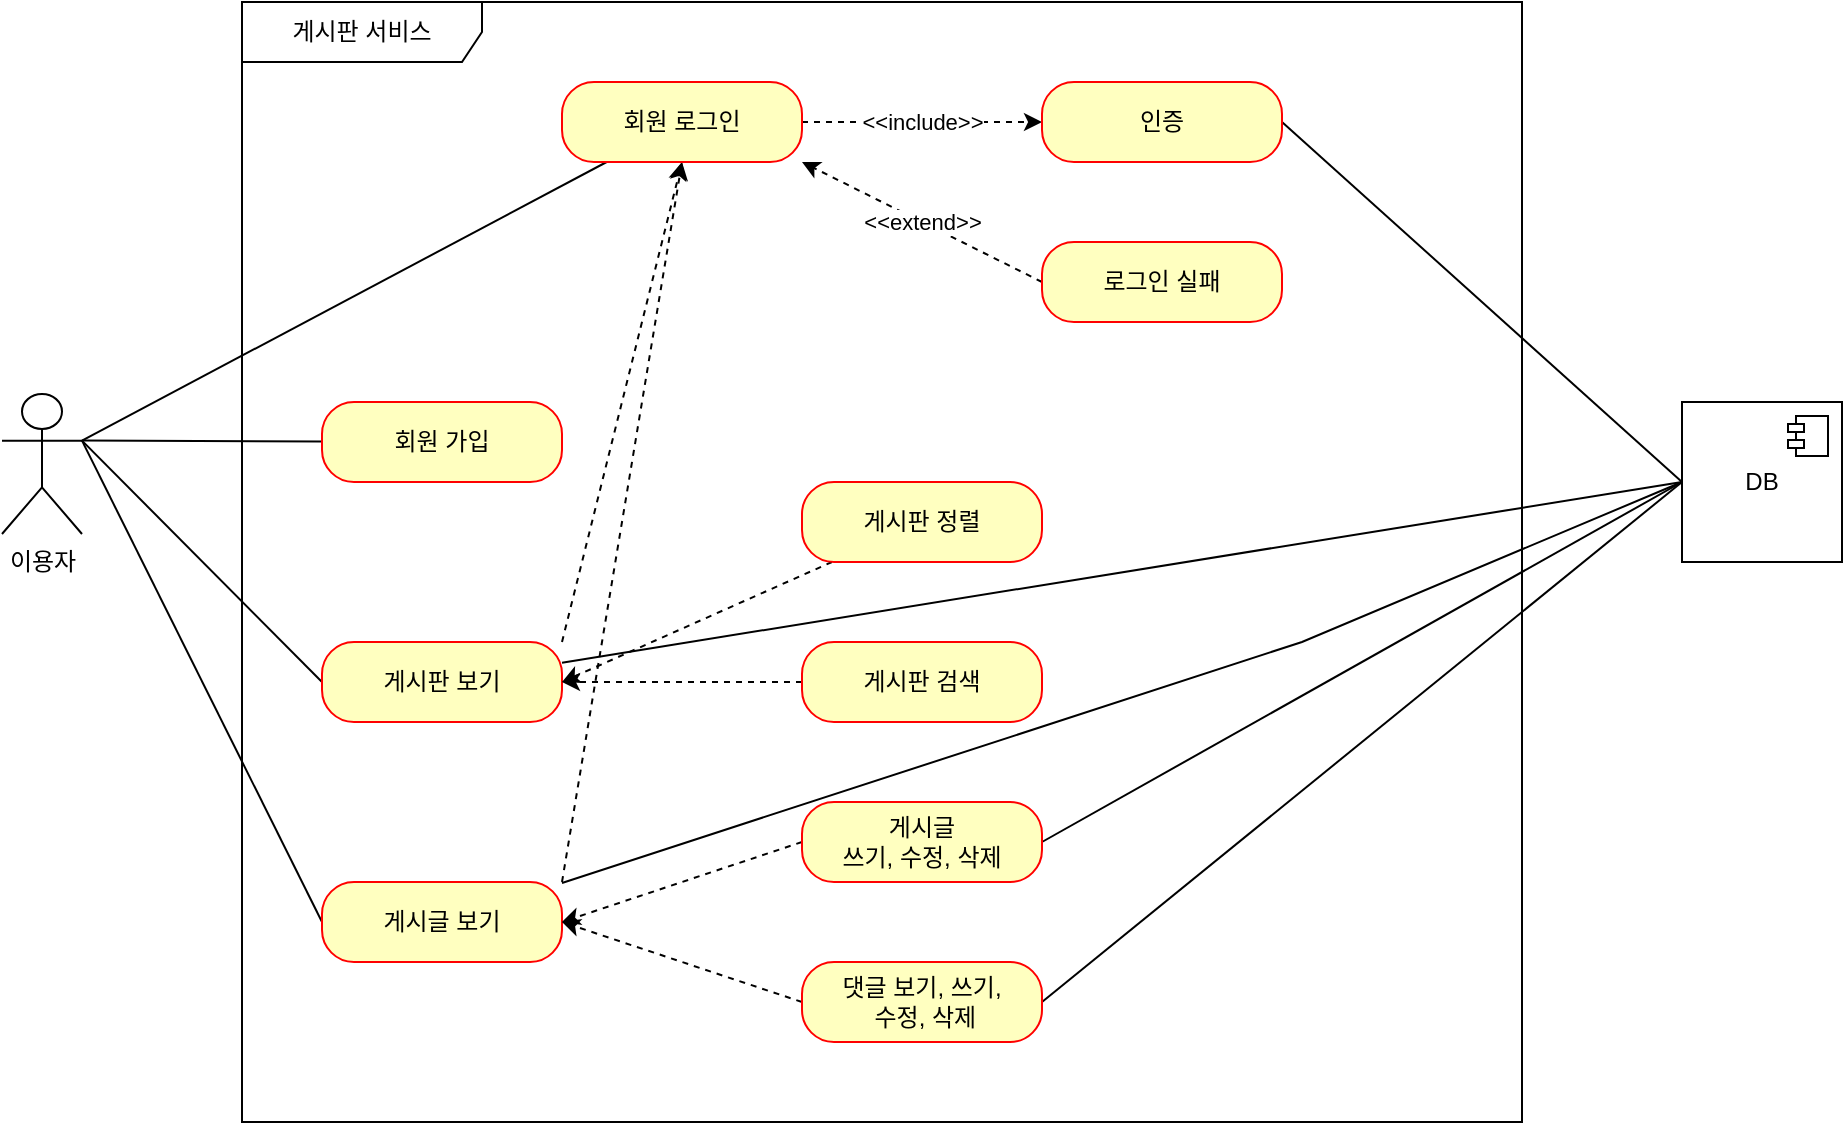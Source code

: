 <mxfile version="21.7.2" type="github">
  <diagram name="페이지-1" id="PBw5DHDlA6lM6pFcwrjj">
    <mxGraphModel dx="443" dy="797" grid="1" gridSize="10" guides="1" tooltips="1" connect="1" arrows="1" fold="1" page="1" pageScale="1" pageWidth="827" pageHeight="1169" math="0" shadow="0">
      <root>
        <mxCell id="0" />
        <mxCell id="1" parent="0" />
        <mxCell id="rL-R7GTO3yy6bCNw1b5O-1" value="이용자" style="shape=umlActor;verticalLabelPosition=bottom;verticalAlign=top;html=1;outlineConnect=0;" vertex="1" parent="1">
          <mxGeometry x="40" y="356" width="40" height="70" as="geometry" />
        </mxCell>
        <mxCell id="rL-R7GTO3yy6bCNw1b5O-2" value="게시판 서비스" style="shape=umlFrame;whiteSpace=wrap;html=1;pointerEvents=0;width=120;height=30;" vertex="1" parent="1">
          <mxGeometry x="160" y="160" width="640" height="560" as="geometry" />
        </mxCell>
        <mxCell id="rL-R7GTO3yy6bCNw1b5O-25" style="rounded=0;orthogonalLoop=1;jettySize=auto;html=1;entryX=1;entryY=0.333;entryDx=0;entryDy=0;entryPerimeter=0;endArrow=none;endFill=0;" edge="1" parent="1" source="rL-R7GTO3yy6bCNw1b5O-4" target="rL-R7GTO3yy6bCNw1b5O-1">
          <mxGeometry relative="1" as="geometry" />
        </mxCell>
        <mxCell id="rL-R7GTO3yy6bCNw1b5O-4" value="회원 가입" style="rounded=1;whiteSpace=wrap;html=1;arcSize=40;fontColor=#000000;fillColor=#ffffc0;strokeColor=#ff0000;" vertex="1" parent="1">
          <mxGeometry x="200" y="360" width="120" height="40" as="geometry" />
        </mxCell>
        <mxCell id="rL-R7GTO3yy6bCNw1b5O-27" style="rounded=0;orthogonalLoop=1;jettySize=auto;html=1;entryX=1;entryY=0.333;entryDx=0;entryDy=0;entryPerimeter=0;endArrow=none;endFill=0;exitX=0;exitY=0.5;exitDx=0;exitDy=0;" edge="1" parent="1" source="rL-R7GTO3yy6bCNw1b5O-6" target="rL-R7GTO3yy6bCNw1b5O-1">
          <mxGeometry relative="1" as="geometry" />
        </mxCell>
        <mxCell id="rL-R7GTO3yy6bCNw1b5O-32" style="rounded=0;orthogonalLoop=1;jettySize=auto;html=1;entryX=0.5;entryY=1;entryDx=0;entryDy=0;dashed=1;exitX=1;exitY=0;exitDx=0;exitDy=0;" edge="1" parent="1" source="rL-R7GTO3yy6bCNw1b5O-6" target="rL-R7GTO3yy6bCNw1b5O-8">
          <mxGeometry relative="1" as="geometry" />
        </mxCell>
        <mxCell id="rL-R7GTO3yy6bCNw1b5O-42" style="rounded=0;orthogonalLoop=1;jettySize=auto;html=1;entryX=0;entryY=0.5;entryDx=0;entryDy=0;endArrow=none;endFill=0;" edge="1" parent="1" source="rL-R7GTO3yy6bCNw1b5O-6" target="rL-R7GTO3yy6bCNw1b5O-39">
          <mxGeometry relative="1" as="geometry" />
        </mxCell>
        <mxCell id="rL-R7GTO3yy6bCNw1b5O-6" value="게시판 보기" style="rounded=1;whiteSpace=wrap;html=1;arcSize=40;fontColor=#000000;fillColor=#ffffc0;strokeColor=#ff0000;" vertex="1" parent="1">
          <mxGeometry x="200" y="480" width="120" height="40" as="geometry" />
        </mxCell>
        <mxCell id="rL-R7GTO3yy6bCNw1b5O-28" style="rounded=0;orthogonalLoop=1;jettySize=auto;html=1;entryX=1;entryY=0.333;entryDx=0;entryDy=0;entryPerimeter=0;endArrow=none;endFill=0;exitX=0;exitY=0.5;exitDx=0;exitDy=0;" edge="1" parent="1" source="rL-R7GTO3yy6bCNw1b5O-7" target="rL-R7GTO3yy6bCNw1b5O-1">
          <mxGeometry relative="1" as="geometry" />
        </mxCell>
        <mxCell id="rL-R7GTO3yy6bCNw1b5O-33" style="rounded=0;orthogonalLoop=1;jettySize=auto;html=1;entryX=0.5;entryY=1;entryDx=0;entryDy=0;dashed=1;exitX=1;exitY=0;exitDx=0;exitDy=0;" edge="1" parent="1" source="rL-R7GTO3yy6bCNw1b5O-7" target="rL-R7GTO3yy6bCNw1b5O-8">
          <mxGeometry relative="1" as="geometry" />
        </mxCell>
        <mxCell id="rL-R7GTO3yy6bCNw1b5O-43" style="rounded=0;orthogonalLoop=1;jettySize=auto;html=1;entryX=0;entryY=0.5;entryDx=0;entryDy=0;endArrow=none;endFill=0;" edge="1" parent="1" source="rL-R7GTO3yy6bCNw1b5O-7" target="rL-R7GTO3yy6bCNw1b5O-39">
          <mxGeometry relative="1" as="geometry">
            <Array as="points">
              <mxPoint x="690" y="480" />
            </Array>
          </mxGeometry>
        </mxCell>
        <mxCell id="rL-R7GTO3yy6bCNw1b5O-7" value="게시글 보기" style="rounded=1;whiteSpace=wrap;html=1;arcSize=40;fontColor=#000000;fillColor=#ffffc0;strokeColor=#ff0000;" vertex="1" parent="1">
          <mxGeometry x="200" y="600" width="120" height="40" as="geometry" />
        </mxCell>
        <mxCell id="rL-R7GTO3yy6bCNw1b5O-26" style="rounded=0;orthogonalLoop=1;jettySize=auto;html=1;entryX=1;entryY=0.333;entryDx=0;entryDy=0;entryPerimeter=0;endArrow=none;endFill=0;" edge="1" parent="1" source="rL-R7GTO3yy6bCNw1b5O-8" target="rL-R7GTO3yy6bCNw1b5O-1">
          <mxGeometry relative="1" as="geometry" />
        </mxCell>
        <mxCell id="rL-R7GTO3yy6bCNw1b5O-29" value="&amp;lt;&amp;lt;include&amp;gt;&amp;gt;" style="edgeStyle=orthogonalEdgeStyle;rounded=0;orthogonalLoop=1;jettySize=auto;html=1;entryX=0;entryY=0.5;entryDx=0;entryDy=0;endArrow=classic;endFill=1;dashed=1;" edge="1" parent="1" source="rL-R7GTO3yy6bCNw1b5O-8" target="rL-R7GTO3yy6bCNw1b5O-9">
          <mxGeometry relative="1" as="geometry" />
        </mxCell>
        <mxCell id="rL-R7GTO3yy6bCNw1b5O-8" value="회원 로그인" style="rounded=1;whiteSpace=wrap;html=1;arcSize=40;fontColor=#000000;fillColor=#ffffc0;strokeColor=#ff0000;" vertex="1" parent="1">
          <mxGeometry x="320" y="200" width="120" height="40" as="geometry" />
        </mxCell>
        <mxCell id="rL-R7GTO3yy6bCNw1b5O-41" style="rounded=0;orthogonalLoop=1;jettySize=auto;html=1;entryX=0;entryY=0.5;entryDx=0;entryDy=0;endArrow=none;endFill=0;exitX=1;exitY=0.5;exitDx=0;exitDy=0;" edge="1" parent="1" source="rL-R7GTO3yy6bCNw1b5O-9" target="rL-R7GTO3yy6bCNw1b5O-39">
          <mxGeometry relative="1" as="geometry" />
        </mxCell>
        <mxCell id="rL-R7GTO3yy6bCNw1b5O-9" value="인증" style="rounded=1;whiteSpace=wrap;html=1;arcSize=40;fontColor=#000000;fillColor=#ffffc0;strokeColor=#ff0000;" vertex="1" parent="1">
          <mxGeometry x="560" y="200" width="120" height="40" as="geometry" />
        </mxCell>
        <mxCell id="rL-R7GTO3yy6bCNw1b5O-31" value="&amp;lt;&amp;lt;extend&amp;gt;&amp;gt;" style="rounded=0;orthogonalLoop=1;jettySize=auto;html=1;exitX=0;exitY=0.5;exitDx=0;exitDy=0;dashed=1;entryX=1;entryY=1;entryDx=0;entryDy=0;" edge="1" parent="1" source="rL-R7GTO3yy6bCNw1b5O-11" target="rL-R7GTO3yy6bCNw1b5O-8">
          <mxGeometry relative="1" as="geometry">
            <mxPoint x="320" y="270" as="targetPoint" />
          </mxGeometry>
        </mxCell>
        <mxCell id="rL-R7GTO3yy6bCNw1b5O-11" value="로그인 실패" style="rounded=1;whiteSpace=wrap;html=1;arcSize=40;fontColor=#000000;fillColor=#ffffc0;strokeColor=#ff0000;" vertex="1" parent="1">
          <mxGeometry x="560" y="280" width="120" height="40" as="geometry" />
        </mxCell>
        <mxCell id="rL-R7GTO3yy6bCNw1b5O-34" style="rounded=0;orthogonalLoop=1;jettySize=auto;html=1;entryX=1;entryY=0.5;entryDx=0;entryDy=0;dashed=1;" edge="1" parent="1" source="rL-R7GTO3yy6bCNw1b5O-13" target="rL-R7GTO3yy6bCNw1b5O-6">
          <mxGeometry relative="1" as="geometry" />
        </mxCell>
        <mxCell id="rL-R7GTO3yy6bCNw1b5O-13" value="게시판 정렬" style="rounded=1;whiteSpace=wrap;html=1;arcSize=40;fontColor=#000000;fillColor=#ffffc0;strokeColor=#ff0000;" vertex="1" parent="1">
          <mxGeometry x="440" y="400" width="120" height="40" as="geometry" />
        </mxCell>
        <mxCell id="rL-R7GTO3yy6bCNw1b5O-35" style="edgeStyle=orthogonalEdgeStyle;rounded=0;orthogonalLoop=1;jettySize=auto;html=1;entryX=1;entryY=0.5;entryDx=0;entryDy=0;dashed=1;" edge="1" parent="1" source="rL-R7GTO3yy6bCNw1b5O-14" target="rL-R7GTO3yy6bCNw1b5O-6">
          <mxGeometry relative="1" as="geometry" />
        </mxCell>
        <mxCell id="rL-R7GTO3yy6bCNw1b5O-14" value="게시판 검색" style="rounded=1;whiteSpace=wrap;html=1;arcSize=40;fontColor=#000000;fillColor=#ffffc0;strokeColor=#ff0000;" vertex="1" parent="1">
          <mxGeometry x="440" y="480" width="120" height="40" as="geometry" />
        </mxCell>
        <mxCell id="rL-R7GTO3yy6bCNw1b5O-36" style="rounded=0;orthogonalLoop=1;jettySize=auto;html=1;entryX=1;entryY=0.5;entryDx=0;entryDy=0;dashed=1;exitX=0;exitY=0.5;exitDx=0;exitDy=0;" edge="1" parent="1" source="rL-R7GTO3yy6bCNw1b5O-15" target="rL-R7GTO3yy6bCNw1b5O-7">
          <mxGeometry relative="1" as="geometry" />
        </mxCell>
        <mxCell id="rL-R7GTO3yy6bCNw1b5O-44" style="rounded=0;orthogonalLoop=1;jettySize=auto;html=1;entryX=0;entryY=0.5;entryDx=0;entryDy=0;endArrow=none;endFill=0;exitX=1;exitY=0.5;exitDx=0;exitDy=0;" edge="1" parent="1" source="rL-R7GTO3yy6bCNw1b5O-15" target="rL-R7GTO3yy6bCNw1b5O-39">
          <mxGeometry relative="1" as="geometry" />
        </mxCell>
        <mxCell id="rL-R7GTO3yy6bCNw1b5O-15" value="게시글 &lt;br&gt;쓰기, 수정, 삭제" style="rounded=1;whiteSpace=wrap;html=1;arcSize=40;fontColor=#000000;fillColor=#ffffc0;strokeColor=#ff0000;" vertex="1" parent="1">
          <mxGeometry x="440" y="560" width="120" height="40" as="geometry" />
        </mxCell>
        <mxCell id="rL-R7GTO3yy6bCNw1b5O-37" style="rounded=0;orthogonalLoop=1;jettySize=auto;html=1;entryX=1;entryY=0.5;entryDx=0;entryDy=0;dashed=1;exitX=0;exitY=0.5;exitDx=0;exitDy=0;" edge="1" parent="1" source="rL-R7GTO3yy6bCNw1b5O-16" target="rL-R7GTO3yy6bCNw1b5O-7">
          <mxGeometry relative="1" as="geometry" />
        </mxCell>
        <mxCell id="rL-R7GTO3yy6bCNw1b5O-45" style="rounded=0;orthogonalLoop=1;jettySize=auto;html=1;entryX=0;entryY=0.5;entryDx=0;entryDy=0;endArrow=none;endFill=0;exitX=1;exitY=0.5;exitDx=0;exitDy=0;" edge="1" parent="1" source="rL-R7GTO3yy6bCNw1b5O-16" target="rL-R7GTO3yy6bCNw1b5O-39">
          <mxGeometry relative="1" as="geometry" />
        </mxCell>
        <mxCell id="rL-R7GTO3yy6bCNw1b5O-16" value="댓글 보기, 쓰기,&lt;br&gt;&amp;nbsp;수정, 삭제" style="rounded=1;whiteSpace=wrap;html=1;arcSize=40;fontColor=#000000;fillColor=#ffffc0;strokeColor=#ff0000;" vertex="1" parent="1">
          <mxGeometry x="440" y="640" width="120" height="40" as="geometry" />
        </mxCell>
        <mxCell id="rL-R7GTO3yy6bCNw1b5O-39" value="DB" style="html=1;dropTarget=0;whiteSpace=wrap;" vertex="1" parent="1">
          <mxGeometry x="880" y="360" width="80" height="80" as="geometry" />
        </mxCell>
        <mxCell id="rL-R7GTO3yy6bCNw1b5O-40" value="" style="shape=module;jettyWidth=8;jettyHeight=4;" vertex="1" parent="rL-R7GTO3yy6bCNw1b5O-39">
          <mxGeometry x="1" width="20" height="20" relative="1" as="geometry">
            <mxPoint x="-27" y="7" as="offset" />
          </mxGeometry>
        </mxCell>
      </root>
    </mxGraphModel>
  </diagram>
</mxfile>
